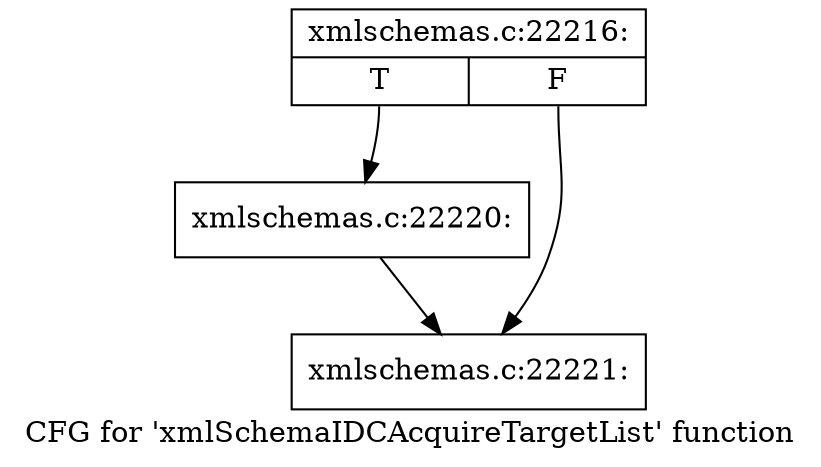 digraph "CFG for 'xmlSchemaIDCAcquireTargetList' function" {
	label="CFG for 'xmlSchemaIDCAcquireTargetList' function";

	Node0x48146f0 [shape=record,label="{xmlschemas.c:22216:|{<s0>T|<s1>F}}"];
	Node0x48146f0:s0 -> Node0x4814ab0;
	Node0x48146f0:s1 -> Node0x4814b00;
	Node0x4814ab0 [shape=record,label="{xmlschemas.c:22220:}"];
	Node0x4814ab0 -> Node0x4814b00;
	Node0x4814b00 [shape=record,label="{xmlschemas.c:22221:}"];
}
